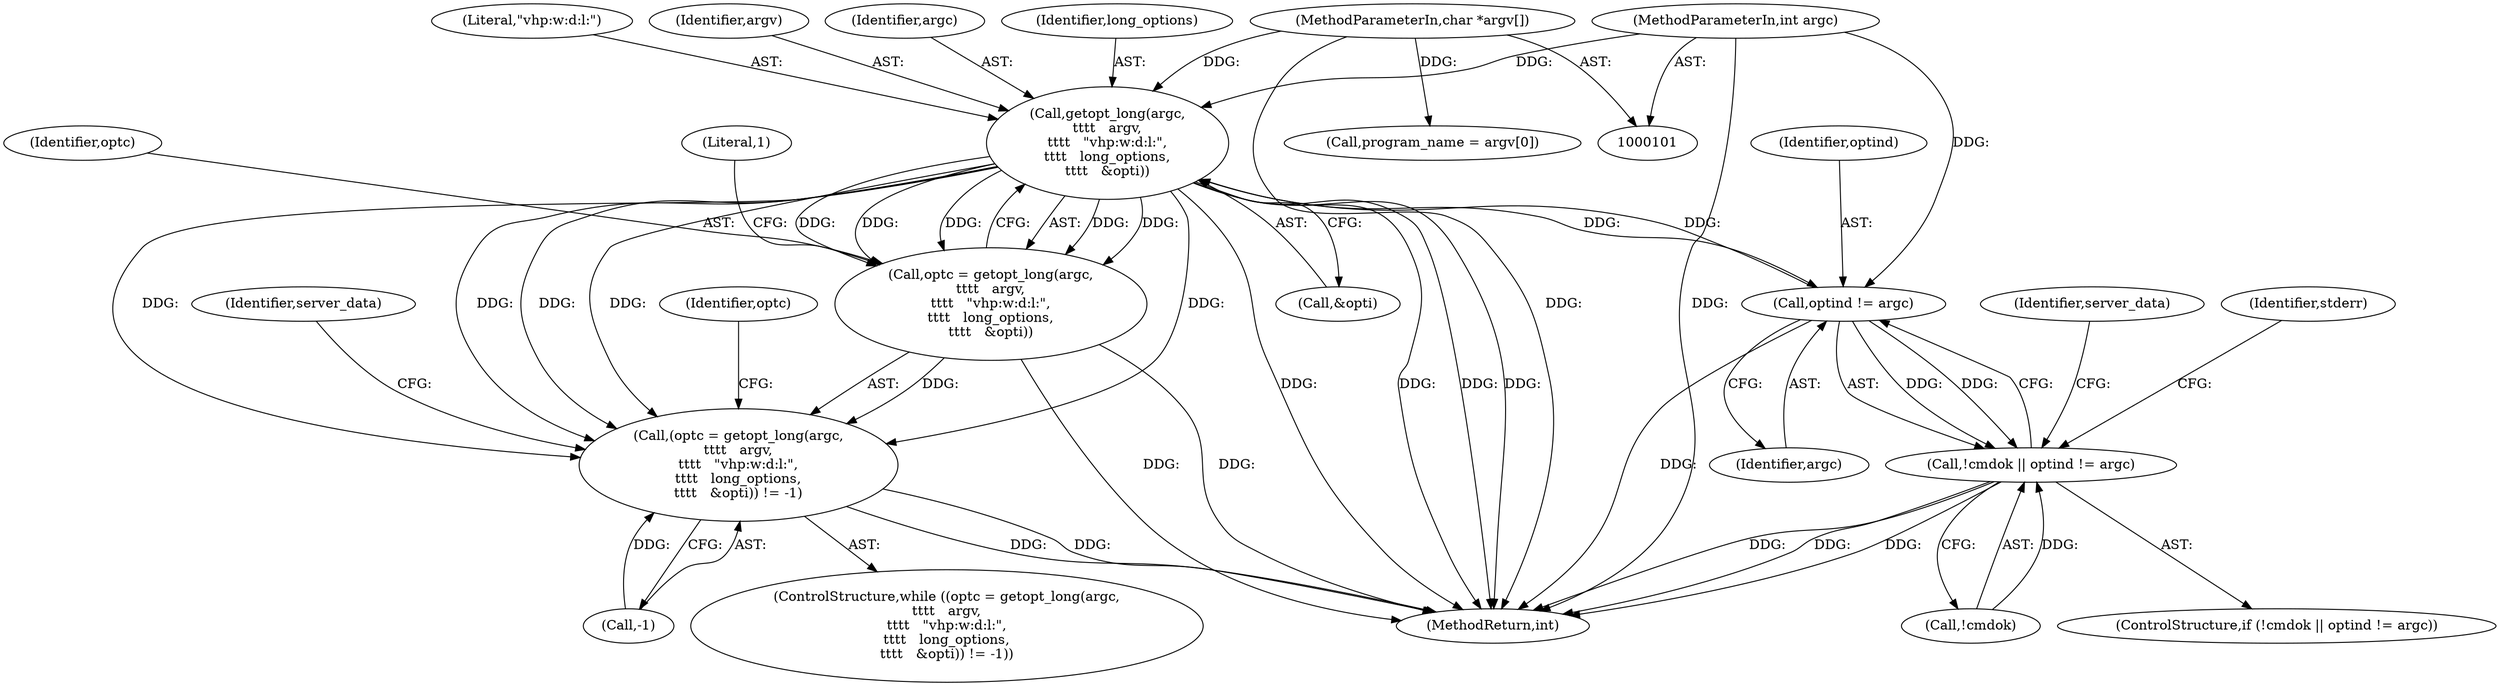 digraph "0_wpitchoune_8b10426dcc0246c1712a99460dd470dcb1cc4d9c_0@API" {
"1000158" [label="(Call,getopt_long(argc,\n\t\t\t\t   argv,\n\t\t\t\t   \"vhp:w:d:l:\",\n\t\t\t\t   long_options,\n\t\t\t\t   &opti))"];
"1000254" [label="(Call,optind != argc)"];
"1000158" [label="(Call,getopt_long(argc,\n\t\t\t\t   argv,\n\t\t\t\t   \"vhp:w:d:l:\",\n\t\t\t\t   long_options,\n\t\t\t\t   &opti))"];
"1000102" [label="(MethodParameterIn,int argc)"];
"1000103" [label="(MethodParameterIn,char *argv[])"];
"1000155" [label="(Call,(optc = getopt_long(argc,\n\t\t\t\t   argv,\n\t\t\t\t   \"vhp:w:d:l:\",\n\t\t\t\t   long_options,\n\t\t\t\t   &opti)) != -1)"];
"1000156" [label="(Call,optc = getopt_long(argc,\n\t\t\t\t   argv,\n\t\t\t\t   \"vhp:w:d:l:\",\n\t\t\t\t   long_options,\n\t\t\t\t   &opti))"];
"1000251" [label="(Call,!cmdok || optind != argc)"];
"1000157" [label="(Identifier,optc)"];
"1000254" [label="(Call,optind != argc)"];
"1000155" [label="(Call,(optc = getopt_long(argc,\n\t\t\t\t   argv,\n\t\t\t\t   \"vhp:w:d:l:\",\n\t\t\t\t   long_options,\n\t\t\t\t   &opti)) != -1)"];
"1000158" [label="(Call,getopt_long(argc,\n\t\t\t\t   argv,\n\t\t\t\t   \"vhp:w:d:l:\",\n\t\t\t\t   long_options,\n\t\t\t\t   &opti))"];
"1000252" [label="(Call,!cmdok)"];
"1000255" [label="(Identifier,optind)"];
"1000114" [label="(Call,program_name = argv[0])"];
"1000159" [label="(Identifier,argc)"];
"1000291" [label="(Identifier,server_data)"];
"1000169" [label="(Identifier,optc)"];
"1000251" [label="(Call,!cmdok || optind != argc)"];
"1000102" [label="(MethodParameterIn,int argc)"];
"1000162" [label="(Identifier,long_options)"];
"1000166" [label="(Literal,1)"];
"1000165" [label="(Call,-1)"];
"1000256" [label="(Identifier,argc)"];
"1000161" [label="(Literal,\"vhp:w:d:l:\")"];
"1000163" [label="(Call,&opti)"];
"1000259" [label="(Identifier,stderr)"];
"1000250" [label="(ControlStructure,if (!cmdok || optind != argc))"];
"1000417" [label="(MethodReturn,int)"];
"1000156" [label="(Call,optc = getopt_long(argc,\n\t\t\t\t   argv,\n\t\t\t\t   \"vhp:w:d:l:\",\n\t\t\t\t   long_options,\n\t\t\t\t   &opti))"];
"1000268" [label="(Identifier,server_data)"];
"1000160" [label="(Identifier,argv)"];
"1000103" [label="(MethodParameterIn,char *argv[])"];
"1000154" [label="(ControlStructure,while ((optc = getopt_long(argc,\n\t\t\t\t   argv,\n\t\t\t\t   \"vhp:w:d:l:\",\n\t\t\t\t   long_options,\n\t\t\t\t   &opti)) != -1))"];
"1000158" -> "1000156"  [label="AST: "];
"1000158" -> "1000163"  [label="CFG: "];
"1000159" -> "1000158"  [label="AST: "];
"1000160" -> "1000158"  [label="AST: "];
"1000161" -> "1000158"  [label="AST: "];
"1000162" -> "1000158"  [label="AST: "];
"1000163" -> "1000158"  [label="AST: "];
"1000156" -> "1000158"  [label="CFG: "];
"1000158" -> "1000417"  [label="DDG: "];
"1000158" -> "1000417"  [label="DDG: "];
"1000158" -> "1000417"  [label="DDG: "];
"1000158" -> "1000417"  [label="DDG: "];
"1000158" -> "1000155"  [label="DDG: "];
"1000158" -> "1000155"  [label="DDG: "];
"1000158" -> "1000155"  [label="DDG: "];
"1000158" -> "1000155"  [label="DDG: "];
"1000158" -> "1000155"  [label="DDG: "];
"1000158" -> "1000156"  [label="DDG: "];
"1000158" -> "1000156"  [label="DDG: "];
"1000158" -> "1000156"  [label="DDG: "];
"1000158" -> "1000156"  [label="DDG: "];
"1000158" -> "1000156"  [label="DDG: "];
"1000254" -> "1000158"  [label="DDG: "];
"1000102" -> "1000158"  [label="DDG: "];
"1000103" -> "1000158"  [label="DDG: "];
"1000158" -> "1000254"  [label="DDG: "];
"1000254" -> "1000251"  [label="AST: "];
"1000254" -> "1000256"  [label="CFG: "];
"1000255" -> "1000254"  [label="AST: "];
"1000256" -> "1000254"  [label="AST: "];
"1000251" -> "1000254"  [label="CFG: "];
"1000254" -> "1000417"  [label="DDG: "];
"1000254" -> "1000251"  [label="DDG: "];
"1000254" -> "1000251"  [label="DDG: "];
"1000102" -> "1000254"  [label="DDG: "];
"1000102" -> "1000101"  [label="AST: "];
"1000102" -> "1000417"  [label="DDG: "];
"1000103" -> "1000101"  [label="AST: "];
"1000103" -> "1000417"  [label="DDG: "];
"1000103" -> "1000114"  [label="DDG: "];
"1000155" -> "1000154"  [label="AST: "];
"1000155" -> "1000165"  [label="CFG: "];
"1000156" -> "1000155"  [label="AST: "];
"1000165" -> "1000155"  [label="AST: "];
"1000169" -> "1000155"  [label="CFG: "];
"1000291" -> "1000155"  [label="CFG: "];
"1000155" -> "1000417"  [label="DDG: "];
"1000155" -> "1000417"  [label="DDG: "];
"1000156" -> "1000155"  [label="DDG: "];
"1000165" -> "1000155"  [label="DDG: "];
"1000157" -> "1000156"  [label="AST: "];
"1000166" -> "1000156"  [label="CFG: "];
"1000156" -> "1000417"  [label="DDG: "];
"1000156" -> "1000417"  [label="DDG: "];
"1000251" -> "1000250"  [label="AST: "];
"1000251" -> "1000252"  [label="CFG: "];
"1000252" -> "1000251"  [label="AST: "];
"1000259" -> "1000251"  [label="CFG: "];
"1000268" -> "1000251"  [label="CFG: "];
"1000251" -> "1000417"  [label="DDG: "];
"1000251" -> "1000417"  [label="DDG: "];
"1000251" -> "1000417"  [label="DDG: "];
"1000252" -> "1000251"  [label="DDG: "];
}
